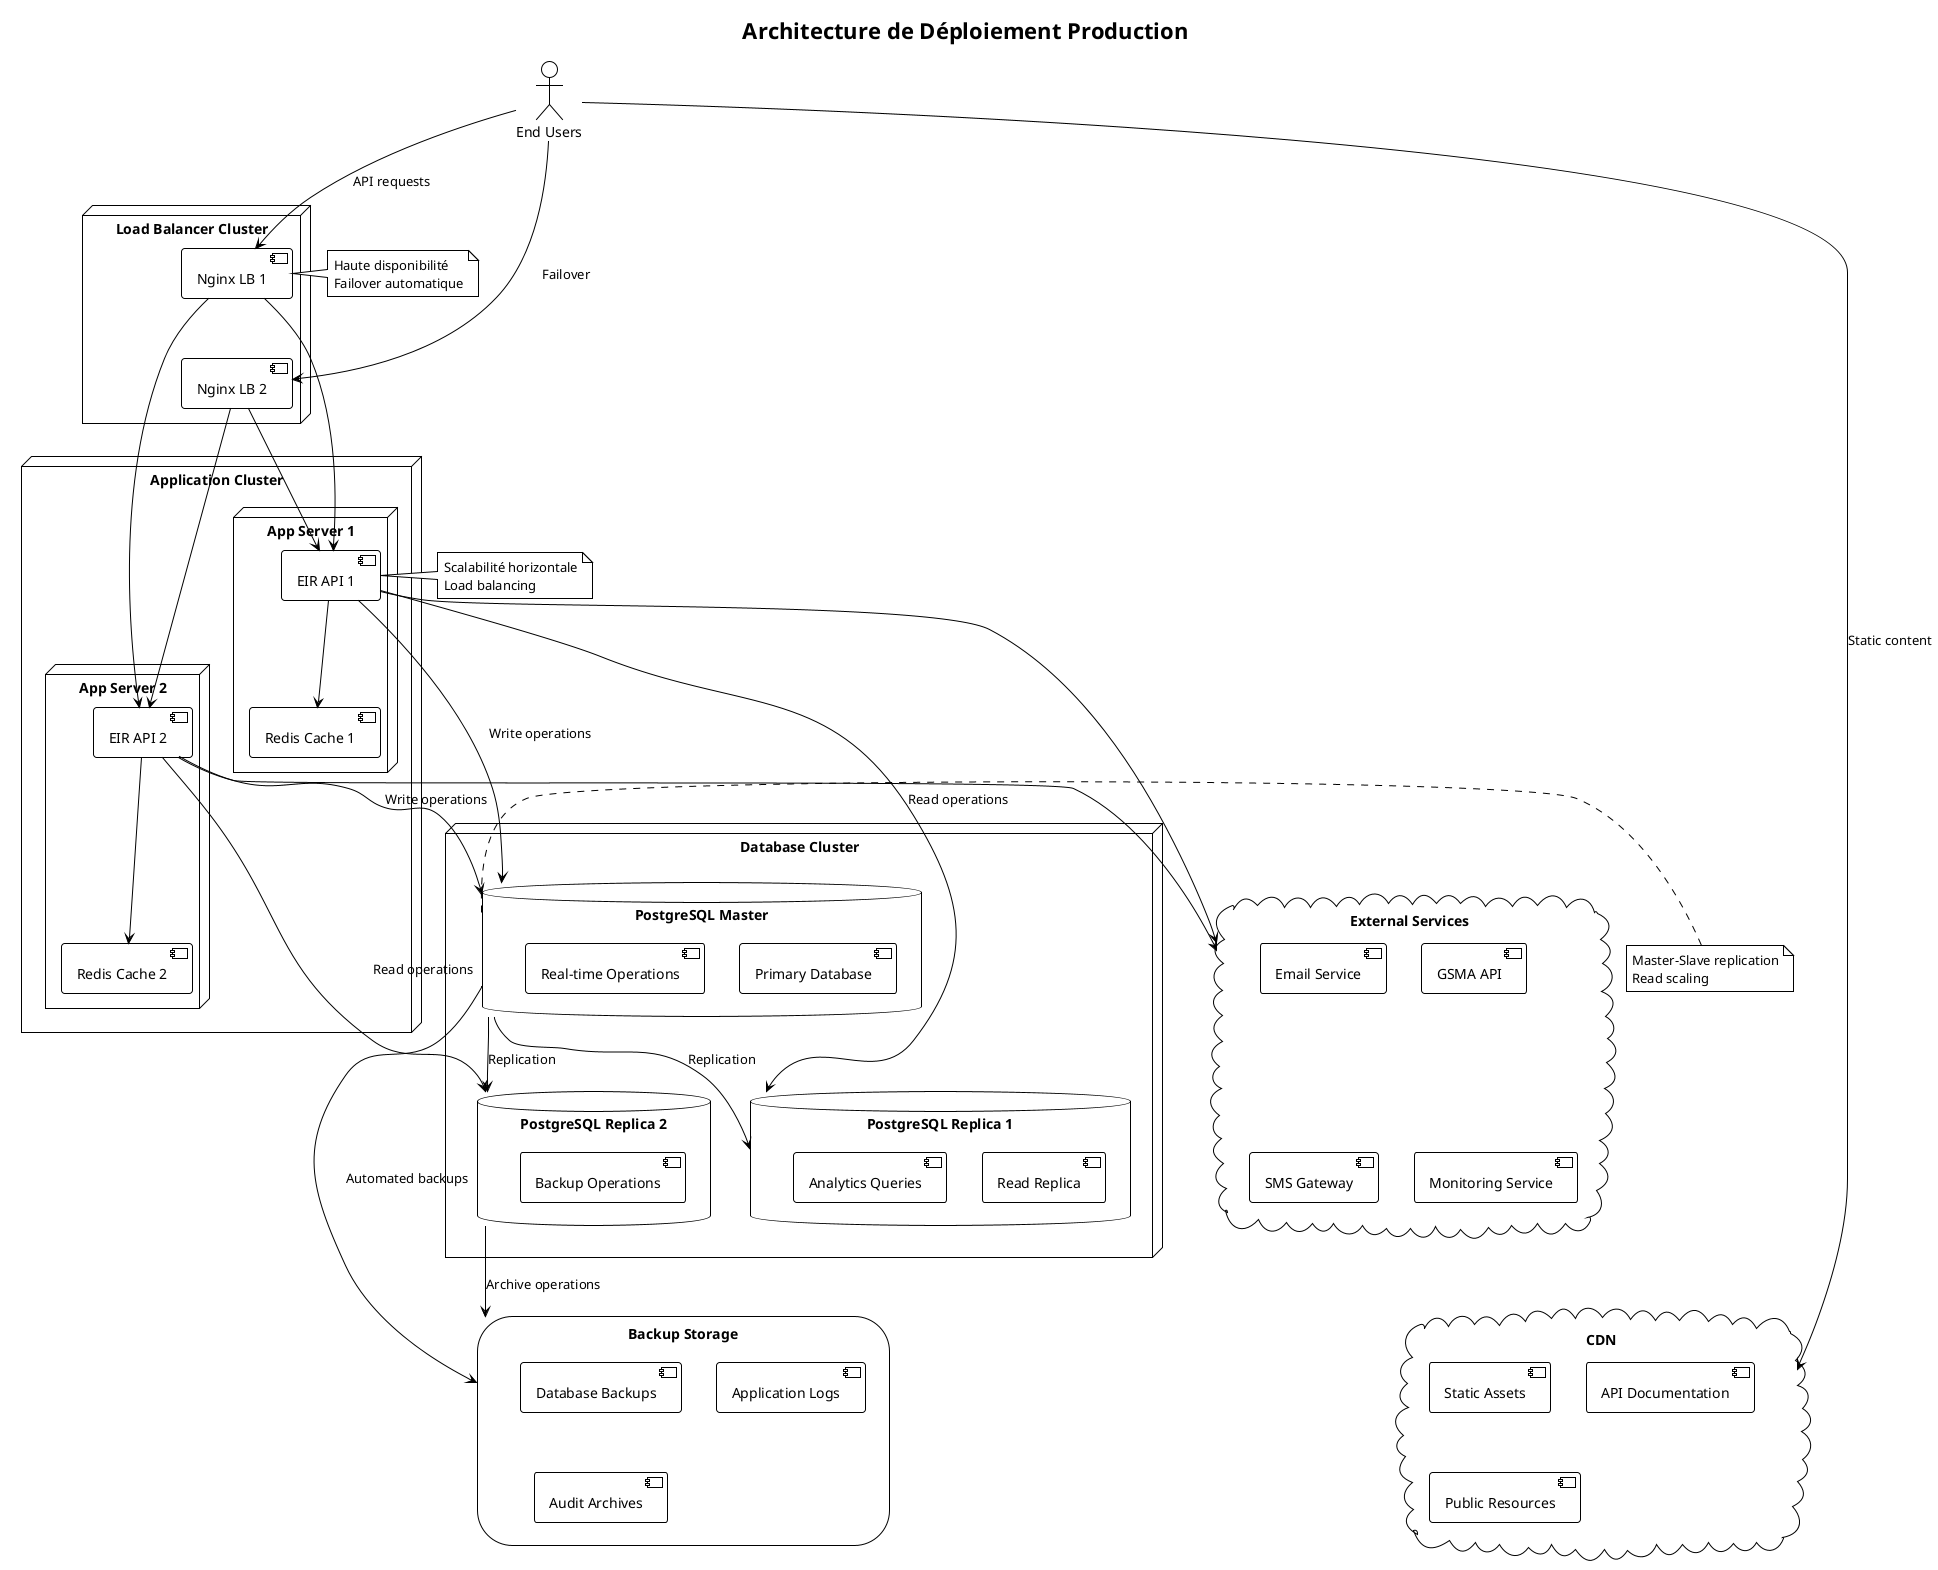 @startuml
!theme plain
title Architecture de Déploiement Production

node "Load Balancer Cluster" {
    component "Nginx LB 1" as LB1
    component "Nginx LB 2" as LB2
    LB1 -[hidden]- LB2
}

node "Application Cluster" {
    node "App Server 1" {
        component "EIR API 1" as API1
        component "Redis Cache 1" as Cache1
    }
    
    node "App Server 2" {
        component "EIR API 2" as API2  
        component "Redis Cache 2" as Cache2
    }
    
    API1 -[hidden]- API2
}

node "Database Cluster" {
    database "PostgreSQL Master" as DBMaster {
        [Primary Database]
        [Real-time Operations]
    }
    
    database "PostgreSQL Replica 1" as DBReplica1 {
        [Read Replica]
        [Analytics Queries]
    }
    
    database "PostgreSQL Replica 2" as DBReplica2 {
        [Read Replica]
        [Backup Operations]
    }
}

cloud "External Services" {
    [GSMA API]
    [Email Service]
    [SMS Gateway]
    [Monitoring Service]
}

storage "Backup Storage" {
    [Database Backups]
    [Application Logs]
    [Audit Archives]
}

cloud "CDN" as cdn {
    [Static Assets]
    [API Documentation]
    [Public Resources]
}

actor "End Users" as users

users --> cdn : Static content
users --> LB1 : API requests
users --> LB2 : Failover

LB1 --> API1
LB1 --> API2
LB2 --> API1
LB2 --> API2

API1 --> Cache1
API2 --> Cache2

API1 --> DBMaster : Write operations
API2 --> DBMaster : Write operations

API1 --> DBReplica1 : Read operations
API2 --> DBReplica2 : Read operations

API1 --> [External Services]
API2 --> [External Services]

DBMaster --> DBReplica1 : Replication
DBMaster --> DBReplica2 : Replication

DBMaster --> [Backup Storage] : Automated backups
DBReplica2 --> [Backup Storage] : Archive operations

note right of LB1 : Haute disponibilité\nFailover automatique
note right of API1 : Scalabilité horizontale\nLoad balancing
note right of DBMaster : Master-Slave replication\nRead scaling

@enduml